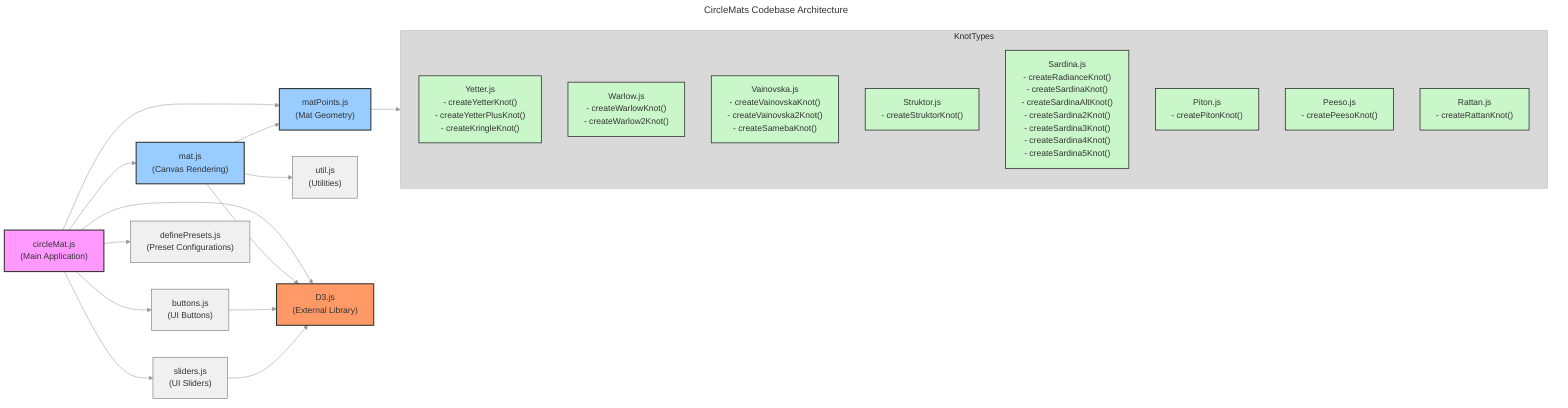 ---
title: CircleMats Codebase Architecture
description: Visualization of module relationships and dependencies in the CircleMats project.
---

%%{init: {'theme': 'base', 'themeVariables': { 'primaryColor': '#f0f0f0', 'primaryTextColor': '#333', 'primaryBorderColor': '#666', 'lineColor': '#999', 'secondaryColor': '#e6e6e6', 'tertiaryColor': '#d9d9d9'}}}%%

graph LR
    %% Main Application File
    circleMat.js["circleMat.js<br/>(Main Application)"]
    
    %% Core Modules
    mat.js["mat.js<br/>(Canvas Rendering)"]
    matPoints.js["matPoints.js<br/>(Mat Geometry)"]
    
    %% UI Components
    buttons.js["buttons.js<br/>(UI Buttons)"]
    sliders.js["sliders.js<br/>(UI Sliders)"]
    
    %% Knot Implementations
    subgraph "KnotTypes"
        Yetter["Yetter.js<br/>- createYetterKnot()<br/>- createYetterPlusKnot()<br/>- createKringleKnot()"]
        Warlow["Warlow.js<br/>- createWarlowKnot()<br/>- createWarlow2Knot()"]
        Vainovska["Vainovska.js<br/>- createVainovskaKnot()<br/>- createVainovska2Knot()<br/>- createSamebaKnot()"]
        Struktor["Struktor.js<br/>- createStruktorKnot()"]
        Sardina["Sardina.js<br/>- createRadianceKnot()<br/>- createSardinaKnot()<br/>- createSardinaAltKnot()<br/>- createSardina2Knot()<br/>- createSardina3Knot()<br/>- createSardina4Knot()<br/>- createSardina5Knot()"]
        Piton["Piton.js<br/>- createPitonKnot()"]
        Peeso["Peeso.js<br/>- createPeesoKnot()"]
        Rattan["Rattan.js<br/>- createRattanKnot()"]
    end
    
    %% Utility
    util.js["util.js<br/>(Utilities)"]
    definePresets.js["definePresets.js<br/>(Preset Configurations)"]
    
    %% D3.js Dependency
    D3["D3.js<br/>(External Library)"]
    
    %% Relationships
    circleMat.js --> D3
    circleMat.js --> mat.js
    circleMat.js --> matPoints.js
    circleMat.js --> buttons.js
    circleMat.js --> sliders.js
    circleMat.js --> definePresets.js
    
    mat.js --> matPoints.js
    mat.js --> util.js
    mat.js --> D3
    
    buttons.js --> D3
    sliders.js --> D3
    matPoints.js --> KnotTypes    
    
    style circleMat.js fill:#f9f,stroke:#333,stroke-width:2px
    style D3 fill:#f96,stroke:#333,stroke-width:2px
    style mat.js fill:#9cf,stroke:#333,stroke-width:2px
    style matPoints.js fill:#9cf,stroke:#333,stroke-width:2px
    
    classDef knot fill:#c9f7c9,stroke:#333,stroke-width:1.5px
    class Yetter,Warlow,Vainovska,Struktor,Sardina,Piton,Peeso,Rattan knot
